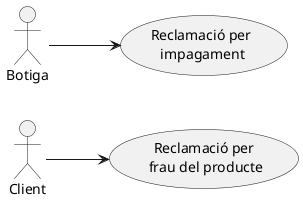 @startuml
left to right direction
skinparam packageStyle rect

actor Client as C
actor Botiga as B

B --> (Reclamació per\n impagament)

C --> (Reclamació per\n frau del producte)


@enduml